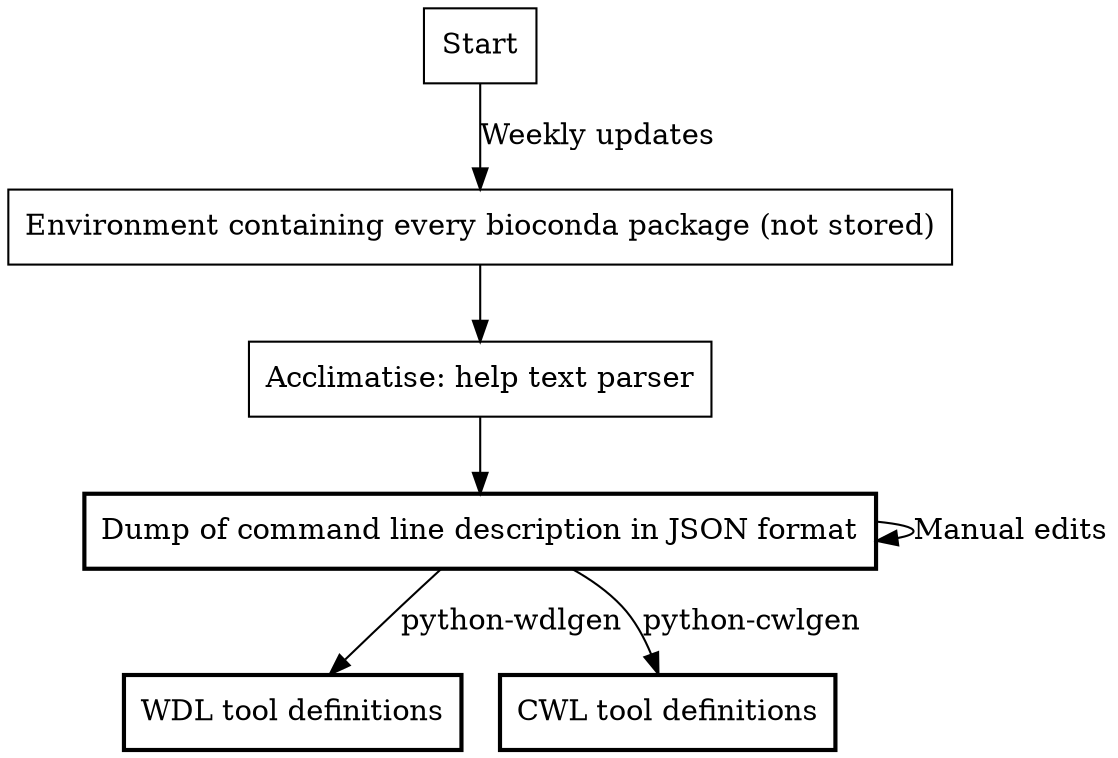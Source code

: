 digraph Acclimatise {
    node[shape=rect]

    start -> conda_bin [label="Weekly updates"]
    conda_bin -> acclimatise
    //conda_bin -> help_dump
    //help_dump -> acclimatise
    acclimatise -> python_dump
    python_dump -> wdl [label="python-wdlgen"]
    python_dump -> cwl [label="python-cwlgen"]
    python_dump -> python_dump [label="Manual edits"]


    start[label="Start"]
    conda_bin[label="Environment containing every bioconda package (not stored)"]
    //help_dump[label="Repository of help text", style=bold]
    acclimatise[label="Acclimatise: help text parser"]
    python_dump[label="Dump of command line description in JSON format", style=bold]
    wdl[label="WDL tool definitions", style=bold]
    cwl[label="CWL tool definitions", style=bold]
}
